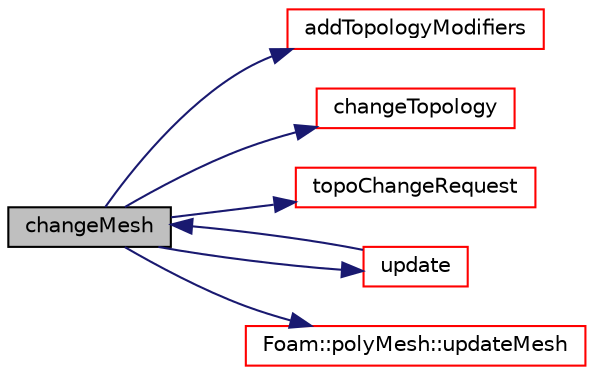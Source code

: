 digraph "changeMesh"
{
  bgcolor="transparent";
  edge [fontname="Helvetica",fontsize="10",labelfontname="Helvetica",labelfontsize="10"];
  node [fontname="Helvetica",fontsize="10",shape=record];
  rankdir="LR";
  Node1 [label="changeMesh",height=0.2,width=0.4,color="black", fillcolor="grey75", style="filled", fontcolor="black"];
  Node1 -> Node2 [color="midnightblue",fontsize="10",style="solid",fontname="Helvetica"];
  Node2 [label="addTopologyModifiers",height=0.2,width=0.4,color="red",URL="$a01940.html#a461219d779ff9952b8288045df8e8ebf",tooltip="Add given set of topology modifiers to the topoChanger. "];
  Node1 -> Node3 [color="midnightblue",fontsize="10",style="solid",fontname="Helvetica"];
  Node3 [label="changeTopology",height=0.2,width=0.4,color="red",URL="$a01940.html#a068d5efab18f428fe0fd6c1e962420a2",tooltip="Is topology change required. "];
  Node1 -> Node4 [color="midnightblue",fontsize="10",style="solid",fontname="Helvetica"];
  Node4 [label="topoChangeRequest",height=0.2,width=0.4,color="red",URL="$a01940.html#ac9d5cb8cbf747d22469d4367e44b144d",tooltip="Return topology change request. "];
  Node1 -> Node5 [color="midnightblue",fontsize="10",style="solid",fontname="Helvetica"];
  Node5 [label="update",height=0.2,width=0.4,color="red",URL="$a01940.html#accc228623c2483264bcb2d8f3d47b4db",tooltip="Force recalculation of locally stored data on topological change. "];
  Node5 -> Node1 [color="midnightblue",fontsize="10",style="solid",fontname="Helvetica"];
  Node1 -> Node6 [color="midnightblue",fontsize="10",style="solid",fontname="Helvetica"];
  Node6 [label="Foam::polyMesh::updateMesh",height=0.2,width=0.4,color="red",URL="$a01917.html#a9c8cde0b192708d622d874f8cc2df66d",tooltip="Update the mesh corresponding to given map. "];
}
